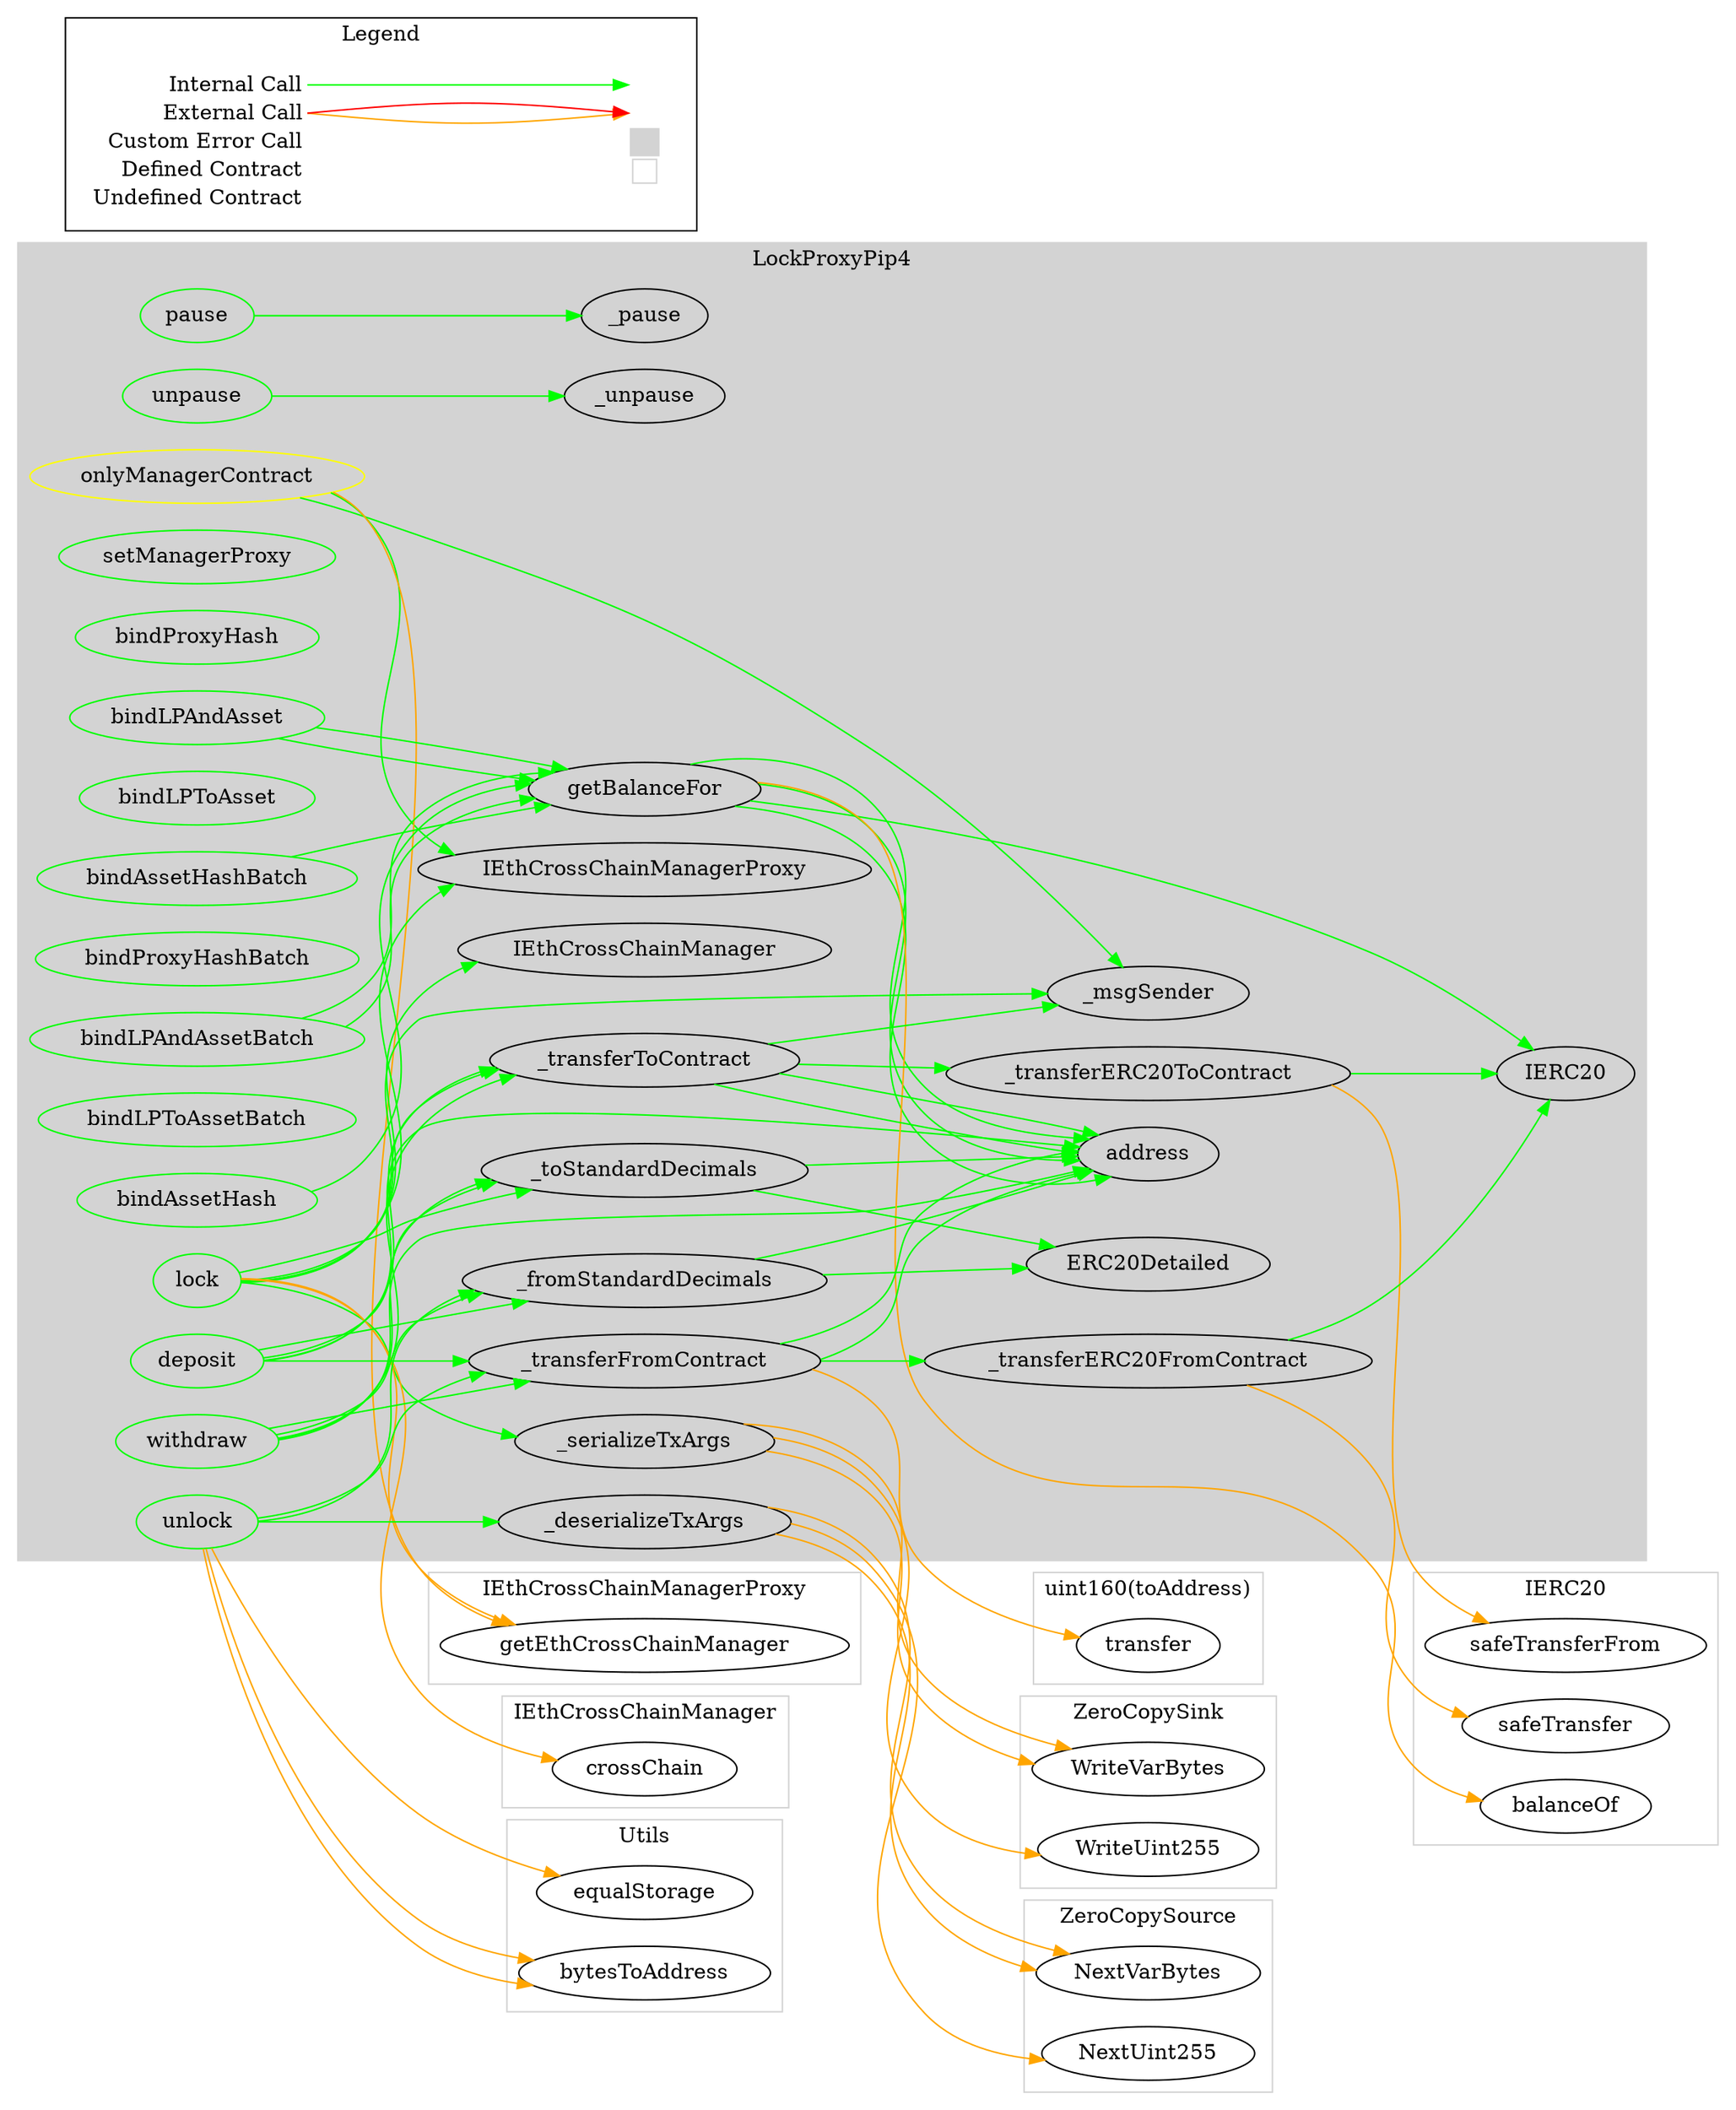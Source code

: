 digraph G {
  graph [ ratio = "auto", page = "100", compound =true ];
subgraph "clusterLockProxyPip4" {
  graph [ label = "LockProxyPip4", color = "lightgray", style = "filled", bgcolor = "lightgray" ];
  "LockProxyPip4.onlyManagerContract" [ label = "onlyManagerContract", color = "yellow" ];
  "LockProxyPip4.pause" [ label = "pause", color = "green" ];
  "LockProxyPip4.unpause" [ label = "unpause", color = "green" ];
  "LockProxyPip4.setManagerProxy" [ label = "setManagerProxy", color = "green" ];
  "LockProxyPip4.bindProxyHash" [ label = "bindProxyHash", color = "green" ];
  "LockProxyPip4.bindAssetHash" [ label = "bindAssetHash", color = "green" ];
  "LockProxyPip4.bindLPToAsset" [ label = "bindLPToAsset", color = "green" ];
  "LockProxyPip4.bindLPAndAsset" [ label = "bindLPAndAsset", color = "green" ];
  "LockProxyPip4.bindProxyHashBatch" [ label = "bindProxyHashBatch", color = "green" ];
  "LockProxyPip4.bindAssetHashBatch" [ label = "bindAssetHashBatch", color = "green" ];
  "LockProxyPip4.bindLPToAssetBatch" [ label = "bindLPToAssetBatch", color = "green" ];
  "LockProxyPip4.bindLPAndAssetBatch" [ label = "bindLPAndAssetBatch", color = "green" ];
  "LockProxyPip4.lock" [ label = "lock", color = "green" ];
  "LockProxyPip4.unlock" [ label = "unlock", color = "green" ];
  "LockProxyPip4.deposit" [ label = "deposit", color = "green" ];
  "LockProxyPip4.withdraw" [ label = "withdraw", color = "green" ];
  "LockProxyPip4.getBalanceFor" [ label = "getBalanceFor" ];
  "LockProxyPip4._toStandardDecimals" [ label = "_toStandardDecimals" ];
  "LockProxyPip4._fromStandardDecimals" [ label = "_fromStandardDecimals" ];
  "LockProxyPip4._transferToContract" [ label = "_transferToContract" ];
  "LockProxyPip4._transferFromContract" [ label = "_transferFromContract" ];
  "LockProxyPip4._transferERC20ToContract" [ label = "_transferERC20ToContract" ];
  "LockProxyPip4._transferERC20FromContract" [ label = "_transferERC20FromContract" ];
  "LockProxyPip4._serializeTxArgs" [ label = "_serializeTxArgs" ];
  "LockProxyPip4._deserializeTxArgs" [ label = "_deserializeTxArgs" ];
  "LockProxyPip4.IEthCrossChainManagerProxy" [ label = "IEthCrossChainManagerProxy" ];
  "LockProxyPip4._msgSender" [ label = "_msgSender" ];
  "LockProxyPip4._pause" [ label = "_pause" ];
  "LockProxyPip4._unpause" [ label = "_unpause" ];
  "LockProxyPip4.IEthCrossChainManager" [ label = "IEthCrossChainManager" ];
  "LockProxyPip4.address" [ label = "address" ];
  "LockProxyPip4.IERC20" [ label = "IERC20" ];
  "LockProxyPip4.ERC20Detailed" [ label = "ERC20Detailed" ];
}

subgraph "clusterIEthCrossChainManagerProxy" {
  graph [ label = "IEthCrossChainManagerProxy", color = "lightgray" ];
  "IEthCrossChainManagerProxy.getEthCrossChainManager" [ label = "getEthCrossChainManager" ];
}

subgraph "clusterIEthCrossChainManager" {
  graph [ label = "IEthCrossChainManager", color = "lightgray" ];
  "IEthCrossChainManager.crossChain" [ label = "crossChain" ];
}

subgraph "clusterUtils" {
  graph [ label = "Utils", color = "lightgray" ];
  "Utils.equalStorage" [ label = "equalStorage" ];
  "Utils.bytesToAddress" [ label = "bytesToAddress" ];
}

subgraph "clusterIERC20" {
  graph [ label = "IERC20", color = "lightgray" ];
  "IERC20.balanceOf" [ label = "balanceOf" ];
  "IERC20.safeTransferFrom" [ label = "safeTransferFrom" ];
  "IERC20.safeTransfer" [ label = "safeTransfer" ];
}

subgraph "clusteruint160(toAddress)" {
  graph [ label = "uint160(toAddress)", color = "lightgray" ];
  "uint160(toAddress).transfer" [ label = "transfer" ];
}

subgraph "clusterZeroCopySink" {
  graph [ label = "ZeroCopySink", color = "lightgray" ];
  "ZeroCopySink.WriteVarBytes" [ label = "WriteVarBytes" ];
  "ZeroCopySink.WriteUint255" [ label = "WriteUint255" ];
}

subgraph "clusterZeroCopySource" {
  graph [ label = "ZeroCopySource", color = "lightgray" ];
  "ZeroCopySource.NextVarBytes" [ label = "NextVarBytes" ];
  "ZeroCopySource.NextUint255" [ label = "NextUint255" ];
}

  "LockProxyPip4.onlyManagerContract";
  "LockProxyPip4.IEthCrossChainManagerProxy";
  "LockProxyPip4._msgSender";
  "IEthCrossChainManagerProxy.getEthCrossChainManager";
  "LockProxyPip4.pause";
  "LockProxyPip4._pause";
  "LockProxyPip4.unpause";
  "LockProxyPip4._unpause";
  "LockProxyPip4.bindAssetHash";
  "LockProxyPip4.getBalanceFor";
  "LockProxyPip4.bindLPAndAsset";
  "LockProxyPip4.bindAssetHashBatch";
  "LockProxyPip4.bindLPAndAssetBatch";
  "LockProxyPip4.lock";
  "LockProxyPip4._transferToContract";
  "LockProxyPip4._toStandardDecimals";
  "LockProxyPip4._serializeTxArgs";
  "LockProxyPip4.IEthCrossChainManager";
  "IEthCrossChainManager.crossChain";
  "LockProxyPip4.unlock";
  "LockProxyPip4._deserializeTxArgs";
  "Utils.equalStorage";
  "Utils.bytesToAddress";
  "LockProxyPip4._fromStandardDecimals";
  "LockProxyPip4._transferFromContract";
  "LockProxyPip4.deposit";
  "LockProxyPip4.address";
  "LockProxyPip4.withdraw";
  "LockProxyPip4.IERC20";
  "IERC20.balanceOf";
  "LockProxyPip4.ERC20Detailed";
  "LockProxyPip4._transferERC20ToContract";
  "uint160(toAddress).transfer";
  "LockProxyPip4._transferERC20FromContract";
  "IERC20.safeTransferFrom";
  "IERC20.safeTransfer";
  "ZeroCopySink.WriteVarBytes";
  "ZeroCopySink.WriteUint255";
  "ZeroCopySource.NextVarBytes";
  "ZeroCopySource.NextUint255";
  "LockProxyPip4.onlyManagerContract" -> "LockProxyPip4.IEthCrossChainManagerProxy" [ color = "green" ];
  "LockProxyPip4.onlyManagerContract" -> "LockProxyPip4._msgSender" [ color = "green" ];
  "LockProxyPip4.onlyManagerContract" -> "IEthCrossChainManagerProxy.getEthCrossChainManager" [ color = "orange" ];
  "LockProxyPip4.pause" -> "LockProxyPip4._pause" [ color = "green" ];
  "LockProxyPip4.unpause" -> "LockProxyPip4._unpause" [ color = "green" ];
  "LockProxyPip4.bindAssetHash" -> "LockProxyPip4.getBalanceFor" [ color = "green" ];
  "LockProxyPip4.bindLPAndAsset" -> "LockProxyPip4.getBalanceFor" [ color = "green" ];
  "LockProxyPip4.bindLPAndAsset" -> "LockProxyPip4.getBalanceFor" [ color = "green" ];
  "LockProxyPip4.bindAssetHashBatch" -> "LockProxyPip4.getBalanceFor" [ color = "green" ];
  "LockProxyPip4.bindLPAndAssetBatch" -> "LockProxyPip4.getBalanceFor" [ color = "green" ];
  "LockProxyPip4.bindLPAndAssetBatch" -> "LockProxyPip4.getBalanceFor" [ color = "green" ];
  "LockProxyPip4.lock" -> "LockProxyPip4._transferToContract" [ color = "green" ];
  "LockProxyPip4.lock" -> "LockProxyPip4._toStandardDecimals" [ color = "green" ];
  "LockProxyPip4.lock" -> "LockProxyPip4._serializeTxArgs" [ color = "green" ];
  "LockProxyPip4.lock" -> "LockProxyPip4.IEthCrossChainManagerProxy" [ color = "green" ];
  "LockProxyPip4.lock" -> "IEthCrossChainManagerProxy.getEthCrossChainManager" [ color = "orange" ];
  "LockProxyPip4.lock" -> "LockProxyPip4.IEthCrossChainManager" [ color = "green" ];
  "LockProxyPip4.lock" -> "IEthCrossChainManager.crossChain" [ color = "orange" ];
  "LockProxyPip4.lock" -> "LockProxyPip4._msgSender" [ color = "green" ];
  "LockProxyPip4.unlock" -> "LockProxyPip4._deserializeTxArgs" [ color = "green" ];
  "LockProxyPip4.unlock" -> "Utils.equalStorage" [ color = "orange" ];
  "LockProxyPip4.unlock" -> "Utils.bytesToAddress" [ color = "orange" ];
  "LockProxyPip4.unlock" -> "Utils.bytesToAddress" [ color = "orange" ];
  "LockProxyPip4.unlock" -> "LockProxyPip4._fromStandardDecimals" [ color = "green" ];
  "LockProxyPip4.unlock" -> "LockProxyPip4._transferFromContract" [ color = "green" ];
  "LockProxyPip4.deposit" -> "LockProxyPip4._transferToContract" [ color = "green" ];
  "LockProxyPip4.deposit" -> "LockProxyPip4.address" [ color = "green" ];
  "LockProxyPip4.deposit" -> "LockProxyPip4._toStandardDecimals" [ color = "green" ];
  "LockProxyPip4.deposit" -> "LockProxyPip4._fromStandardDecimals" [ color = "green" ];
  "LockProxyPip4.deposit" -> "LockProxyPip4._transferFromContract" [ color = "green" ];
  "LockProxyPip4.withdraw" -> "LockProxyPip4.address" [ color = "green" ];
  "LockProxyPip4.withdraw" -> "LockProxyPip4._transferToContract" [ color = "green" ];
  "LockProxyPip4.withdraw" -> "LockProxyPip4._toStandardDecimals" [ color = "green" ];
  "LockProxyPip4.withdraw" -> "LockProxyPip4._fromStandardDecimals" [ color = "green" ];
  "LockProxyPip4.withdraw" -> "LockProxyPip4._transferFromContract" [ color = "green" ];
  "LockProxyPip4.getBalanceFor" -> "LockProxyPip4.address" [ color = "green" ];
  "LockProxyPip4.getBalanceFor" -> "LockProxyPip4.address" [ color = "green" ];
  "LockProxyPip4.getBalanceFor" -> "LockProxyPip4.IERC20" [ color = "green" ];
  "LockProxyPip4.getBalanceFor" -> "IERC20.balanceOf" [ color = "orange" ];
  "LockProxyPip4.getBalanceFor" -> "LockProxyPip4.address" [ color = "green" ];
  "LockProxyPip4._toStandardDecimals" -> "LockProxyPip4.address" [ color = "green" ];
  "LockProxyPip4._toStandardDecimals" -> "LockProxyPip4.ERC20Detailed" [ color = "green" ];
  "LockProxyPip4._fromStandardDecimals" -> "LockProxyPip4.address" [ color = "green" ];
  "LockProxyPip4._fromStandardDecimals" -> "LockProxyPip4.ERC20Detailed" [ color = "green" ];
  "LockProxyPip4._transferToContract" -> "LockProxyPip4.address" [ color = "green" ];
  "LockProxyPip4._transferToContract" -> "LockProxyPip4._transferERC20ToContract" [ color = "green" ];
  "LockProxyPip4._transferToContract" -> "LockProxyPip4._msgSender" [ color = "green" ];
  "LockProxyPip4._transferToContract" -> "LockProxyPip4.address" [ color = "green" ];
  "LockProxyPip4._transferFromContract" -> "LockProxyPip4.address" [ color = "green" ];
  "LockProxyPip4._transferFromContract" -> "uint160(toAddress).transfer" [ color = "orange" ];
  "LockProxyPip4._transferFromContract" -> "LockProxyPip4.address" [ color = "green" ];
  "LockProxyPip4._transferFromContract" -> "LockProxyPip4._transferERC20FromContract" [ color = "green" ];
  "LockProxyPip4._transferERC20ToContract" -> "LockProxyPip4.IERC20" [ color = "green" ];
  "LockProxyPip4._transferERC20ToContract" -> "IERC20.safeTransferFrom" [ color = "orange" ];
  "LockProxyPip4._transferERC20FromContract" -> "LockProxyPip4.IERC20" [ color = "green" ];
  "LockProxyPip4._transferERC20FromContract" -> "IERC20.safeTransfer" [ color = "orange" ];
  "LockProxyPip4._serializeTxArgs" -> "ZeroCopySink.WriteVarBytes" [ color = "orange" ];
  "LockProxyPip4._serializeTxArgs" -> "ZeroCopySink.WriteVarBytes" [ color = "orange" ];
  "LockProxyPip4._serializeTxArgs" -> "ZeroCopySink.WriteUint255" [ color = "orange" ];
  "LockProxyPip4._deserializeTxArgs" -> "ZeroCopySource.NextVarBytes" [ color = "orange" ];
  "LockProxyPip4._deserializeTxArgs" -> "ZeroCopySource.NextVarBytes" [ color = "orange" ];
  "LockProxyPip4._deserializeTxArgs" -> "ZeroCopySource.NextUint255" [ color = "orange" ];


rankdir=LR
node [shape=plaintext]
subgraph cluster_01 { 
label = "Legend";
key [label=<<table border="0" cellpadding="2" cellspacing="0" cellborder="0">
  <tr><td align="right" port="i1">Internal Call</td></tr>
  <tr><td align="right" port="i2">External Call</td></tr>
  <tr><td align="right" port="i2">Custom Error Call</td></tr>
  <tr><td align="right" port="i3">Defined Contract</td></tr>
  <tr><td align="right" port="i4">Undefined Contract</td></tr>
  </table>>]
key2 [label=<<table border="0" cellpadding="2" cellspacing="0" cellborder="0">
  <tr><td port="i1">&nbsp;&nbsp;&nbsp;</td></tr>
  <tr><td port="i2">&nbsp;&nbsp;&nbsp;</td></tr>
  <tr><td port="i3" bgcolor="lightgray">&nbsp;&nbsp;&nbsp;</td></tr>
  <tr><td port="i4">
    <table border="1" cellborder="0" cellspacing="0" cellpadding="7" color="lightgray">
      <tr>
       <td></td>
      </tr>
     </table>
  </td></tr>
  </table>>]
key:i1:e -> key2:i1:w [color="green"]
key:i2:e -> key2:i2:w [color="orange"]
key:i2:e -> key2:i2:w [color="red"]
}
}

